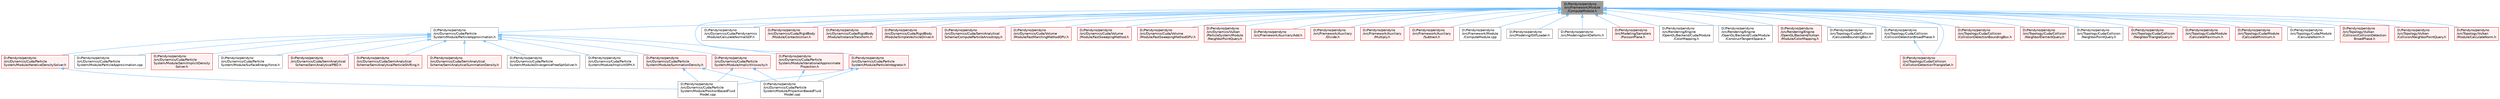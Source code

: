 digraph "D:/Peridyno/peridyno/src/Framework/Module/ComputeModule.h"
{
 // LATEX_PDF_SIZE
  bgcolor="transparent";
  edge [fontname=Helvetica,fontsize=10,labelfontname=Helvetica,labelfontsize=10];
  node [fontname=Helvetica,fontsize=10,shape=box,height=0.2,width=0.4];
  Node1 [id="Node000001",label="D:/Peridyno/peridyno\l/src/Framework/Module\l/ComputeModule.h",height=0.2,width=0.4,color="gray40", fillcolor="grey60", style="filled", fontcolor="black",tooltip=" "];
  Node1 -> Node2 [id="edge1_Node000001_Node000002",dir="back",color="steelblue1",style="solid",tooltip=" "];
  Node2 [id="Node000002",label="D:/Peridyno/peridyno\l/src/Dynamics/Cuda/Particle\lSystem/Module/ParticleApproximation.h",height=0.2,width=0.4,color="grey40", fillcolor="white", style="filled",URL="$_particle_approximation_8h.html",tooltip=" "];
  Node2 -> Node3 [id="edge2_Node000002_Node000003",dir="back",color="steelblue1",style="solid",tooltip=" "];
  Node3 [id="Node000003",label="D:/Peridyno/peridyno\l/src/Dynamics/Cuda/Particle\lSystem/Module/DivergenceFreeSphSolver.h",height=0.2,width=0.4,color="grey40", fillcolor="white", style="filled",URL="$_divergence_free_sph_solver_8h.html",tooltip=" "];
  Node2 -> Node4 [id="edge3_Node000002_Node000004",dir="back",color="steelblue1",style="solid",tooltip=" "];
  Node4 [id="Node000004",label="D:/Peridyno/peridyno\l/src/Dynamics/Cuda/Particle\lSystem/Module/ImplicitISPH.h",height=0.2,width=0.4,color="grey40", fillcolor="white", style="filled",URL="$_implicit_i_s_p_h_8h.html",tooltip=" "];
  Node2 -> Node5 [id="edge4_Node000002_Node000005",dir="back",color="steelblue1",style="solid",tooltip=" "];
  Node5 [id="Node000005",label="D:/Peridyno/peridyno\l/src/Dynamics/Cuda/Particle\lSystem/Module/ImplicitViscosity.h",height=0.2,width=0.4,color="red", fillcolor="#FFF0F0", style="filled",URL="$_implicit_viscosity_8h.html",tooltip=" "];
  Node5 -> Node6 [id="edge5_Node000005_Node000006",dir="back",color="steelblue1",style="solid",tooltip=" "];
  Node6 [id="Node000006",label="D:/Peridyno/peridyno\l/src/Dynamics/Cuda/Particle\lSystem/Module/PositionBasedFluid\lModel.cpp",height=0.2,width=0.4,color="grey40", fillcolor="white", style="filled",URL="$_position_based_fluid_model_8cpp.html",tooltip=" "];
  Node5 -> Node7 [id="edge6_Node000005_Node000007",dir="back",color="steelblue1",style="solid",tooltip=" "];
  Node7 [id="Node000007",label="D:/Peridyno/peridyno\l/src/Dynamics/Cuda/Particle\lSystem/Module/ProjectionBasedFluid\lModel.cpp",height=0.2,width=0.4,color="grey40", fillcolor="white", style="filled",URL="$_projection_based_fluid_model_8cpp.html",tooltip=" "];
  Node2 -> Node16 [id="edge7_Node000002_Node000016",dir="back",color="steelblue1",style="solid",tooltip=" "];
  Node16 [id="Node000016",label="D:/Peridyno/peridyno\l/src/Dynamics/Cuda/Particle\lSystem/Module/IterativeDensitySolver.h",height=0.2,width=0.4,color="red", fillcolor="#FFF0F0", style="filled",URL="$_iterative_density_solver_8h.html",tooltip=" "];
  Node16 -> Node6 [id="edge8_Node000016_Node000006",dir="back",color="steelblue1",style="solid",tooltip=" "];
  Node2 -> Node20 [id="edge9_Node000002_Node000020",dir="back",color="steelblue1",style="solid",tooltip=" "];
  Node20 [id="Node000020",label="D:/Peridyno/peridyno\l/src/Dynamics/Cuda/Particle\lSystem/Module/ParticleApproximation.cpp",height=0.2,width=0.4,color="grey40", fillcolor="white", style="filled",URL="$_particle_approximation_8cpp.html",tooltip=" "];
  Node2 -> Node21 [id="edge10_Node000002_Node000021",dir="back",color="steelblue1",style="solid",tooltip=" "];
  Node21 [id="Node000021",label="D:/Peridyno/peridyno\l/src/Dynamics/Cuda/Particle\lSystem/Module/SemiImplicitDensity\lSolver.h",height=0.2,width=0.4,color="red", fillcolor="#FFF0F0", style="filled",URL="$_semi_implicit_density_solver_8h.html",tooltip=" "];
  Node2 -> Node22 [id="edge11_Node000002_Node000022",dir="back",color="steelblue1",style="solid",tooltip=" "];
  Node22 [id="Node000022",label="D:/Peridyno/peridyno\l/src/Dynamics/Cuda/Particle\lSystem/Module/SummationDensity.h",height=0.2,width=0.4,color="red", fillcolor="#FFF0F0", style="filled",URL="$_summation_density_8h.html",tooltip=" "];
  Node22 -> Node6 [id="edge12_Node000022_Node000006",dir="back",color="steelblue1",style="solid",tooltip=" "];
  Node22 -> Node7 [id="edge13_Node000022_Node000007",dir="back",color="steelblue1",style="solid",tooltip=" "];
  Node2 -> Node31 [id="edge14_Node000002_Node000031",dir="back",color="steelblue1",style="solid",tooltip=" "];
  Node31 [id="Node000031",label="D:/Peridyno/peridyno\l/src/Dynamics/Cuda/Particle\lSystem/Module/SurfaceEnergyForce.h",height=0.2,width=0.4,color="grey40", fillcolor="white", style="filled",URL="$_surface_energy_force_8h.html",tooltip=" "];
  Node2 -> Node32 [id="edge15_Node000002_Node000032",dir="back",color="steelblue1",style="solid",tooltip=" "];
  Node32 [id="Node000032",label="D:/Peridyno/peridyno\l/src/Dynamics/Cuda/Particle\lSystem/Module/VariationalApproximate\lProjection.h",height=0.2,width=0.4,color="red", fillcolor="#FFF0F0", style="filled",URL="$_variational_approximate_projection_8h.html",tooltip=" "];
  Node32 -> Node7 [id="edge16_Node000032_Node000007",dir="back",color="steelblue1",style="solid",tooltip=" "];
  Node2 -> Node33 [id="edge17_Node000002_Node000033",dir="back",color="steelblue1",style="solid",tooltip=" "];
  Node33 [id="Node000033",label="D:/Peridyno/peridyno\l/src/Dynamics/Cuda/SemiAnalytical\lScheme/SemiAnalyticalPBD.h",height=0.2,width=0.4,color="red", fillcolor="#FFF0F0", style="filled",URL="$_semi_analytical_p_b_d_8h.html",tooltip=" "];
  Node2 -> Node35 [id="edge18_Node000002_Node000035",dir="back",color="steelblue1",style="solid",tooltip=" "];
  Node35 [id="Node000035",label="D:/Peridyno/peridyno\l/src/Dynamics/Cuda/SemiAnalytical\lScheme/SemiAnalyticalParticleShifting.h",height=0.2,width=0.4,color="red", fillcolor="#FFF0F0", style="filled",URL="$_semi_analytical_particle_shifting_8h.html",tooltip=" "];
  Node2 -> Node36 [id="edge19_Node000002_Node000036",dir="back",color="steelblue1",style="solid",tooltip=" "];
  Node36 [id="Node000036",label="D:/Peridyno/peridyno\l/src/Dynamics/Cuda/SemiAnalytical\lScheme/SemiAnalyticalSummationDensity.h",height=0.2,width=0.4,color="red", fillcolor="#FFF0F0", style="filled",URL="$_semi_analytical_summation_density_8h.html",tooltip=" "];
  Node1 -> Node37 [id="edge20_Node000001_Node000037",dir="back",color="steelblue1",style="solid",tooltip=" "];
  Node37 [id="Node000037",label="D:/Peridyno/peridyno\l/src/Dynamics/Cuda/Particle\lSystem/Module/ParticleIntegrator.h",height=0.2,width=0.4,color="red", fillcolor="#FFF0F0", style="filled",URL="$_cuda_2_particle_system_2_module_2_particle_integrator_8h.html",tooltip=" "];
  Node37 -> Node6 [id="edge21_Node000037_Node000006",dir="back",color="steelblue1",style="solid",tooltip=" "];
  Node37 -> Node7 [id="edge22_Node000037_Node000007",dir="back",color="steelblue1",style="solid",tooltip=" "];
  Node1 -> Node38 [id="edge23_Node000001_Node000038",dir="back",color="steelblue1",style="solid",tooltip=" "];
  Node38 [id="Node000038",label="D:/Peridyno/peridyno\l/src/Dynamics/Cuda/Peridynamics\l/Module/CalculateNormalSDF.h",height=0.2,width=0.4,color="grey40", fillcolor="white", style="filled",URL="$_calculate_normal_s_d_f_8h.html",tooltip=" "];
  Node1 -> Node39 [id="edge24_Node000001_Node000039",dir="back",color="steelblue1",style="solid",tooltip=" "];
  Node39 [id="Node000039",label="D:/Peridyno/peridyno\l/src/Dynamics/Cuda/RigidBody\l/Module/ContactsUnion.h",height=0.2,width=0.4,color="red", fillcolor="#FFF0F0", style="filled",URL="$_contacts_union_8h.html",tooltip=" "];
  Node1 -> Node43 [id="edge25_Node000001_Node000043",dir="back",color="steelblue1",style="solid",tooltip=" "];
  Node43 [id="Node000043",label="D:/Peridyno/peridyno\l/src/Dynamics/Cuda/RigidBody\l/Module/InstanceTransform.h",height=0.2,width=0.4,color="red", fillcolor="#FFF0F0", style="filled",URL="$_instance_transform_8h.html",tooltip=" "];
  Node1 -> Node46 [id="edge26_Node000001_Node000046",dir="back",color="steelblue1",style="solid",tooltip=" "];
  Node46 [id="Node000046",label="D:/Peridyno/peridyno\l/src/Dynamics/Cuda/RigidBody\l/Module/SimpleVechicleDriver.h",height=0.2,width=0.4,color="red", fillcolor="#FFF0F0", style="filled",URL="$_simple_vechicle_driver_8h.html",tooltip=" "];
  Node1 -> Node48 [id="edge27_Node000001_Node000048",dir="back",color="steelblue1",style="solid",tooltip=" "];
  Node48 [id="Node000048",label="D:/Peridyno/peridyno\l/src/Dynamics/Cuda/SemiAnalytical\lScheme/ComputeParticleAnisotropy.h",height=0.2,width=0.4,color="red", fillcolor="#FFF0F0", style="filled",URL="$_compute_particle_anisotropy_8h.html",tooltip=" "];
  Node1 -> Node49 [id="edge28_Node000001_Node000049",dir="back",color="steelblue1",style="solid",tooltip=" "];
  Node49 [id="Node000049",label="D:/Peridyno/peridyno\l/src/Dynamics/Cuda/Volume\l/Module/FastMarchingMethodGPU.h",height=0.2,width=0.4,color="red", fillcolor="#FFF0F0", style="filled",URL="$_fast_marching_method_g_p_u_8h.html",tooltip=" "];
  Node1 -> Node51 [id="edge29_Node000001_Node000051",dir="back",color="steelblue1",style="solid",tooltip=" "];
  Node51 [id="Node000051",label="D:/Peridyno/peridyno\l/src/Dynamics/Cuda/Volume\l/Module/FastSweepingMethod.h",height=0.2,width=0.4,color="red", fillcolor="#FFF0F0", style="filled",URL="$_fast_sweeping_method_8h.html",tooltip=" "];
  Node1 -> Node54 [id="edge30_Node000001_Node000054",dir="back",color="steelblue1",style="solid",tooltip=" "];
  Node54 [id="Node000054",label="D:/Peridyno/peridyno\l/src/Dynamics/Cuda/Volume\l/Module/FastSweepingMethodGPU.h",height=0.2,width=0.4,color="red", fillcolor="#FFF0F0", style="filled",URL="$_fast_sweeping_method_g_p_u_8h.html",tooltip=" "];
  Node1 -> Node55 [id="edge31_Node000001_Node000055",dir="back",color="steelblue1",style="solid",tooltip=" "];
  Node55 [id="Node000055",label="D:/Peridyno/peridyno\l/src/Dynamics/Vulkan\l/ParticleSystem/Module\l/NeighborPointQuery.h",height=0.2,width=0.4,color="red", fillcolor="#FFF0F0", style="filled",URL="$_dynamics_2_vulkan_2_particle_system_2_module_2_neighbor_point_query_8h.html",tooltip=" "];
  Node1 -> Node58 [id="edge32_Node000001_Node000058",dir="back",color="steelblue1",style="solid",tooltip=" "];
  Node58 [id="Node000058",label="D:/Peridyno/peridyno\l/src/Framework/Auxiliary/Add.h",height=0.2,width=0.4,color="red", fillcolor="#FFF0F0", style="filled",URL="$_add_8h.html",tooltip=" "];
  Node1 -> Node60 [id="edge33_Node000001_Node000060",dir="back",color="steelblue1",style="solid",tooltip=" "];
  Node60 [id="Node000060",label="D:/Peridyno/peridyno\l/src/Framework/Auxiliary\l/Divide.h",height=0.2,width=0.4,color="red", fillcolor="#FFF0F0", style="filled",URL="$_divide_8h.html",tooltip=" "];
  Node1 -> Node62 [id="edge34_Node000001_Node000062",dir="back",color="steelblue1",style="solid",tooltip=" "];
  Node62 [id="Node000062",label="D:/Peridyno/peridyno\l/src/Framework/Auxiliary\l/Multiply.h",height=0.2,width=0.4,color="red", fillcolor="#FFF0F0", style="filled",URL="$_multiply_8h.html",tooltip=" "];
  Node1 -> Node64 [id="edge35_Node000001_Node000064",dir="back",color="steelblue1",style="solid",tooltip=" "];
  Node64 [id="Node000064",label="D:/Peridyno/peridyno\l/src/Framework/Auxiliary\l/Subtract.h",height=0.2,width=0.4,color="red", fillcolor="#FFF0F0", style="filled",URL="$_subtract_8h.html",tooltip=" "];
  Node1 -> Node66 [id="edge36_Node000001_Node000066",dir="back",color="steelblue1",style="solid",tooltip=" "];
  Node66 [id="Node000066",label="D:/Peridyno/peridyno\l/src/Framework/Module\l/ComputeModule.cpp",height=0.2,width=0.4,color="grey40", fillcolor="white", style="filled",URL="$_compute_module_8cpp.html",tooltip=" "];
  Node1 -> Node67 [id="edge37_Node000001_Node000067",dir="back",color="steelblue1",style="solid",tooltip=" "];
  Node67 [id="Node000067",label="D:/Peridyno/peridyno\l/src/Modeling/GltfLoader.h",height=0.2,width=0.4,color="grey40", fillcolor="white", style="filled",URL="$_gltf_loader_8h.html",tooltip=" "];
  Node1 -> Node68 [id="edge38_Node000001_Node000068",dir="back",color="steelblue1",style="solid",tooltip=" "];
  Node68 [id="Node000068",label="D:/Peridyno/peridyno\l/src/Modeling/JointDeform.h",height=0.2,width=0.4,color="grey40", fillcolor="white", style="filled",URL="$_joint_deform_8h.html",tooltip=" "];
  Node1 -> Node69 [id="edge39_Node000001_Node000069",dir="back",color="steelblue1",style="solid",tooltip=" "];
  Node69 [id="Node000069",label="D:/Peridyno/peridyno\l/src/Modeling/Samplers\l/PoissonPlane.h",height=0.2,width=0.4,color="red", fillcolor="#FFF0F0", style="filled",URL="$_poisson_plane_8h.html",tooltip=" "];
  Node1 -> Node73 [id="edge40_Node000001_Node000073",dir="back",color="steelblue1",style="solid",tooltip=" "];
  Node73 [id="Node000073",label="D:/Peridyno/peridyno\l/src/Rendering/Engine\l/OpenGL/Backend/Cuda/Module\l/ColorMapping.h",height=0.2,width=0.4,color="grey40", fillcolor="white", style="filled",URL="$_cuda_2_module_2_color_mapping_8h.html",tooltip=" "];
  Node1 -> Node74 [id="edge41_Node000001_Node000074",dir="back",color="steelblue1",style="solid",tooltip=" "];
  Node74 [id="Node000074",label="D:/Peridyno/peridyno\l/src/Rendering/Engine\l/OpenGL/Backend/Cuda/Module\l/ConstructTangentSpace.h",height=0.2,width=0.4,color="grey40", fillcolor="white", style="filled",URL="$_construct_tangent_space_8h.html",tooltip=" "];
  Node1 -> Node75 [id="edge42_Node000001_Node000075",dir="back",color="steelblue1",style="solid",tooltip=" "];
  Node75 [id="Node000075",label="D:/Peridyno/peridyno\l/src/Rendering/Engine\l/OpenGL/Backend/Vulkan\l/Module/ColorMapping.h",height=0.2,width=0.4,color="red", fillcolor="#FFF0F0", style="filled",URL="$_vulkan_2_module_2_color_mapping_8h.html",tooltip=" "];
  Node1 -> Node77 [id="edge43_Node000001_Node000077",dir="back",color="steelblue1",style="solid",tooltip=" "];
  Node77 [id="Node000077",label="D:/Peridyno/peridyno\l/src/Topology/Cuda/Collision\l/CalculateBoundingBox.h",height=0.2,width=0.4,color="grey40", fillcolor="white", style="filled",URL="$_calculate_bounding_box_8h.html",tooltip=" "];
  Node1 -> Node78 [id="edge44_Node000001_Node000078",dir="back",color="steelblue1",style="solid",tooltip=" "];
  Node78 [id="Node000078",label="D:/Peridyno/peridyno\l/src/Topology/Cuda/Collision\l/CollisionDetectionBroadPhase.h",height=0.2,width=0.4,color="grey40", fillcolor="white", style="filled",URL="$_cuda_2_collision_2_collision_detection_broad_phase_8h.html",tooltip=" "];
  Node78 -> Node79 [id="edge45_Node000078_Node000079",dir="back",color="steelblue1",style="solid",tooltip=" "];
  Node79 [id="Node000079",label="D:/Peridyno/peridyno\l/src/Topology/Cuda/Collision\l/CollistionDetectionTriangleSet.h",height=0.2,width=0.4,color="red", fillcolor="#FFF0F0", style="filled",URL="$_collistion_detection_triangle_set_8h.html",tooltip=" "];
  Node1 -> Node80 [id="edge46_Node000001_Node000080",dir="back",color="steelblue1",style="solid",tooltip=" "];
  Node80 [id="Node000080",label="D:/Peridyno/peridyno\l/src/Topology/Cuda/Collision\l/CollistionDetectionBoundingBox.h",height=0.2,width=0.4,color="red", fillcolor="#FFF0F0", style="filled",URL="$_collistion_detection_bounding_box_8h.html",tooltip=" "];
  Node1 -> Node79 [id="edge47_Node000001_Node000079",dir="back",color="steelblue1",style="solid",tooltip=" "];
  Node1 -> Node81 [id="edge48_Node000001_Node000081",dir="back",color="steelblue1",style="solid",tooltip=" "];
  Node81 [id="Node000081",label="D:/Peridyno/peridyno\l/src/Topology/Cuda/Collision\l/NeighborElementQuery.h",height=0.2,width=0.4,color="red", fillcolor="#FFF0F0", style="filled",URL="$_neighbor_element_query_8h.html",tooltip=" "];
  Node1 -> Node82 [id="edge49_Node000001_Node000082",dir="back",color="steelblue1",style="solid",tooltip=" "];
  Node82 [id="Node000082",label="D:/Peridyno/peridyno\l/src/Topology/Cuda/Collision\l/NeighborPointQuery.h",height=0.2,width=0.4,color="grey40", fillcolor="white", style="filled",URL="$_topology_2_cuda_2_collision_2_neighbor_point_query_8h.html",tooltip=" "];
  Node1 -> Node83 [id="edge50_Node000001_Node000083",dir="back",color="steelblue1",style="solid",tooltip=" "];
  Node83 [id="Node000083",label="D:/Peridyno/peridyno\l/src/Topology/Cuda/Collision\l/NeighborTriangleQuery.h",height=0.2,width=0.4,color="red", fillcolor="#FFF0F0", style="filled",URL="$_neighbor_triangle_query_8h.html",tooltip=" "];
  Node1 -> Node85 [id="edge51_Node000001_Node000085",dir="back",color="steelblue1",style="solid",tooltip=" "];
  Node85 [id="Node000085",label="D:/Peridyno/peridyno\l/src/Topology/Cuda/Module\l/CalculateMaximum.h",height=0.2,width=0.4,color="red", fillcolor="#FFF0F0", style="filled",URL="$_calculate_maximum_8h.html",tooltip=" "];
  Node1 -> Node87 [id="edge52_Node000001_Node000087",dir="back",color="steelblue1",style="solid",tooltip=" "];
  Node87 [id="Node000087",label="D:/Peridyno/peridyno\l/src/Topology/Cuda/Module\l/CalculateMinimum.h",height=0.2,width=0.4,color="red", fillcolor="#FFF0F0", style="filled",URL="$_calculate_minimum_8h.html",tooltip=" "];
  Node1 -> Node89 [id="edge53_Node000001_Node000089",dir="back",color="steelblue1",style="solid",tooltip=" "];
  Node89 [id="Node000089",label="D:/Peridyno/peridyno\l/src/Topology/Cuda/Module\l/CalculateNorm.h",height=0.2,width=0.4,color="grey40", fillcolor="white", style="filled",URL="$_cuda_2_module_2_calculate_norm_8h.html",tooltip=" "];
  Node1 -> Node90 [id="edge54_Node000001_Node000090",dir="back",color="steelblue1",style="solid",tooltip=" "];
  Node90 [id="Node000090",label="D:/Peridyno/peridyno\l/src/Topology/Vulkan\l/Collision/CollisionDetection\lBroadPhase.h",height=0.2,width=0.4,color="red", fillcolor="#FFF0F0", style="filled",URL="$_vulkan_2_collision_2_collision_detection_broad_phase_8h.html",tooltip=" "];
  Node1 -> Node92 [id="edge55_Node000001_Node000092",dir="back",color="steelblue1",style="solid",tooltip=" "];
  Node92 [id="Node000092",label="D:/Peridyno/peridyno\l/src/Topology/Vulkan\l/Collision/NeighborPointQuery.h",height=0.2,width=0.4,color="red", fillcolor="#FFF0F0", style="filled",URL="$_topology_2_vulkan_2_collision_2_neighbor_point_query_8h.html",tooltip=" "];
  Node1 -> Node94 [id="edge56_Node000001_Node000094",dir="back",color="steelblue1",style="solid",tooltip=" "];
  Node94 [id="Node000094",label="D:/Peridyno/peridyno\l/src/Topology/Vulkan\l/Module/CalculateNorm.h",height=0.2,width=0.4,color="red", fillcolor="#FFF0F0", style="filled",URL="$_vulkan_2_module_2_calculate_norm_8h.html",tooltip=" "];
}
